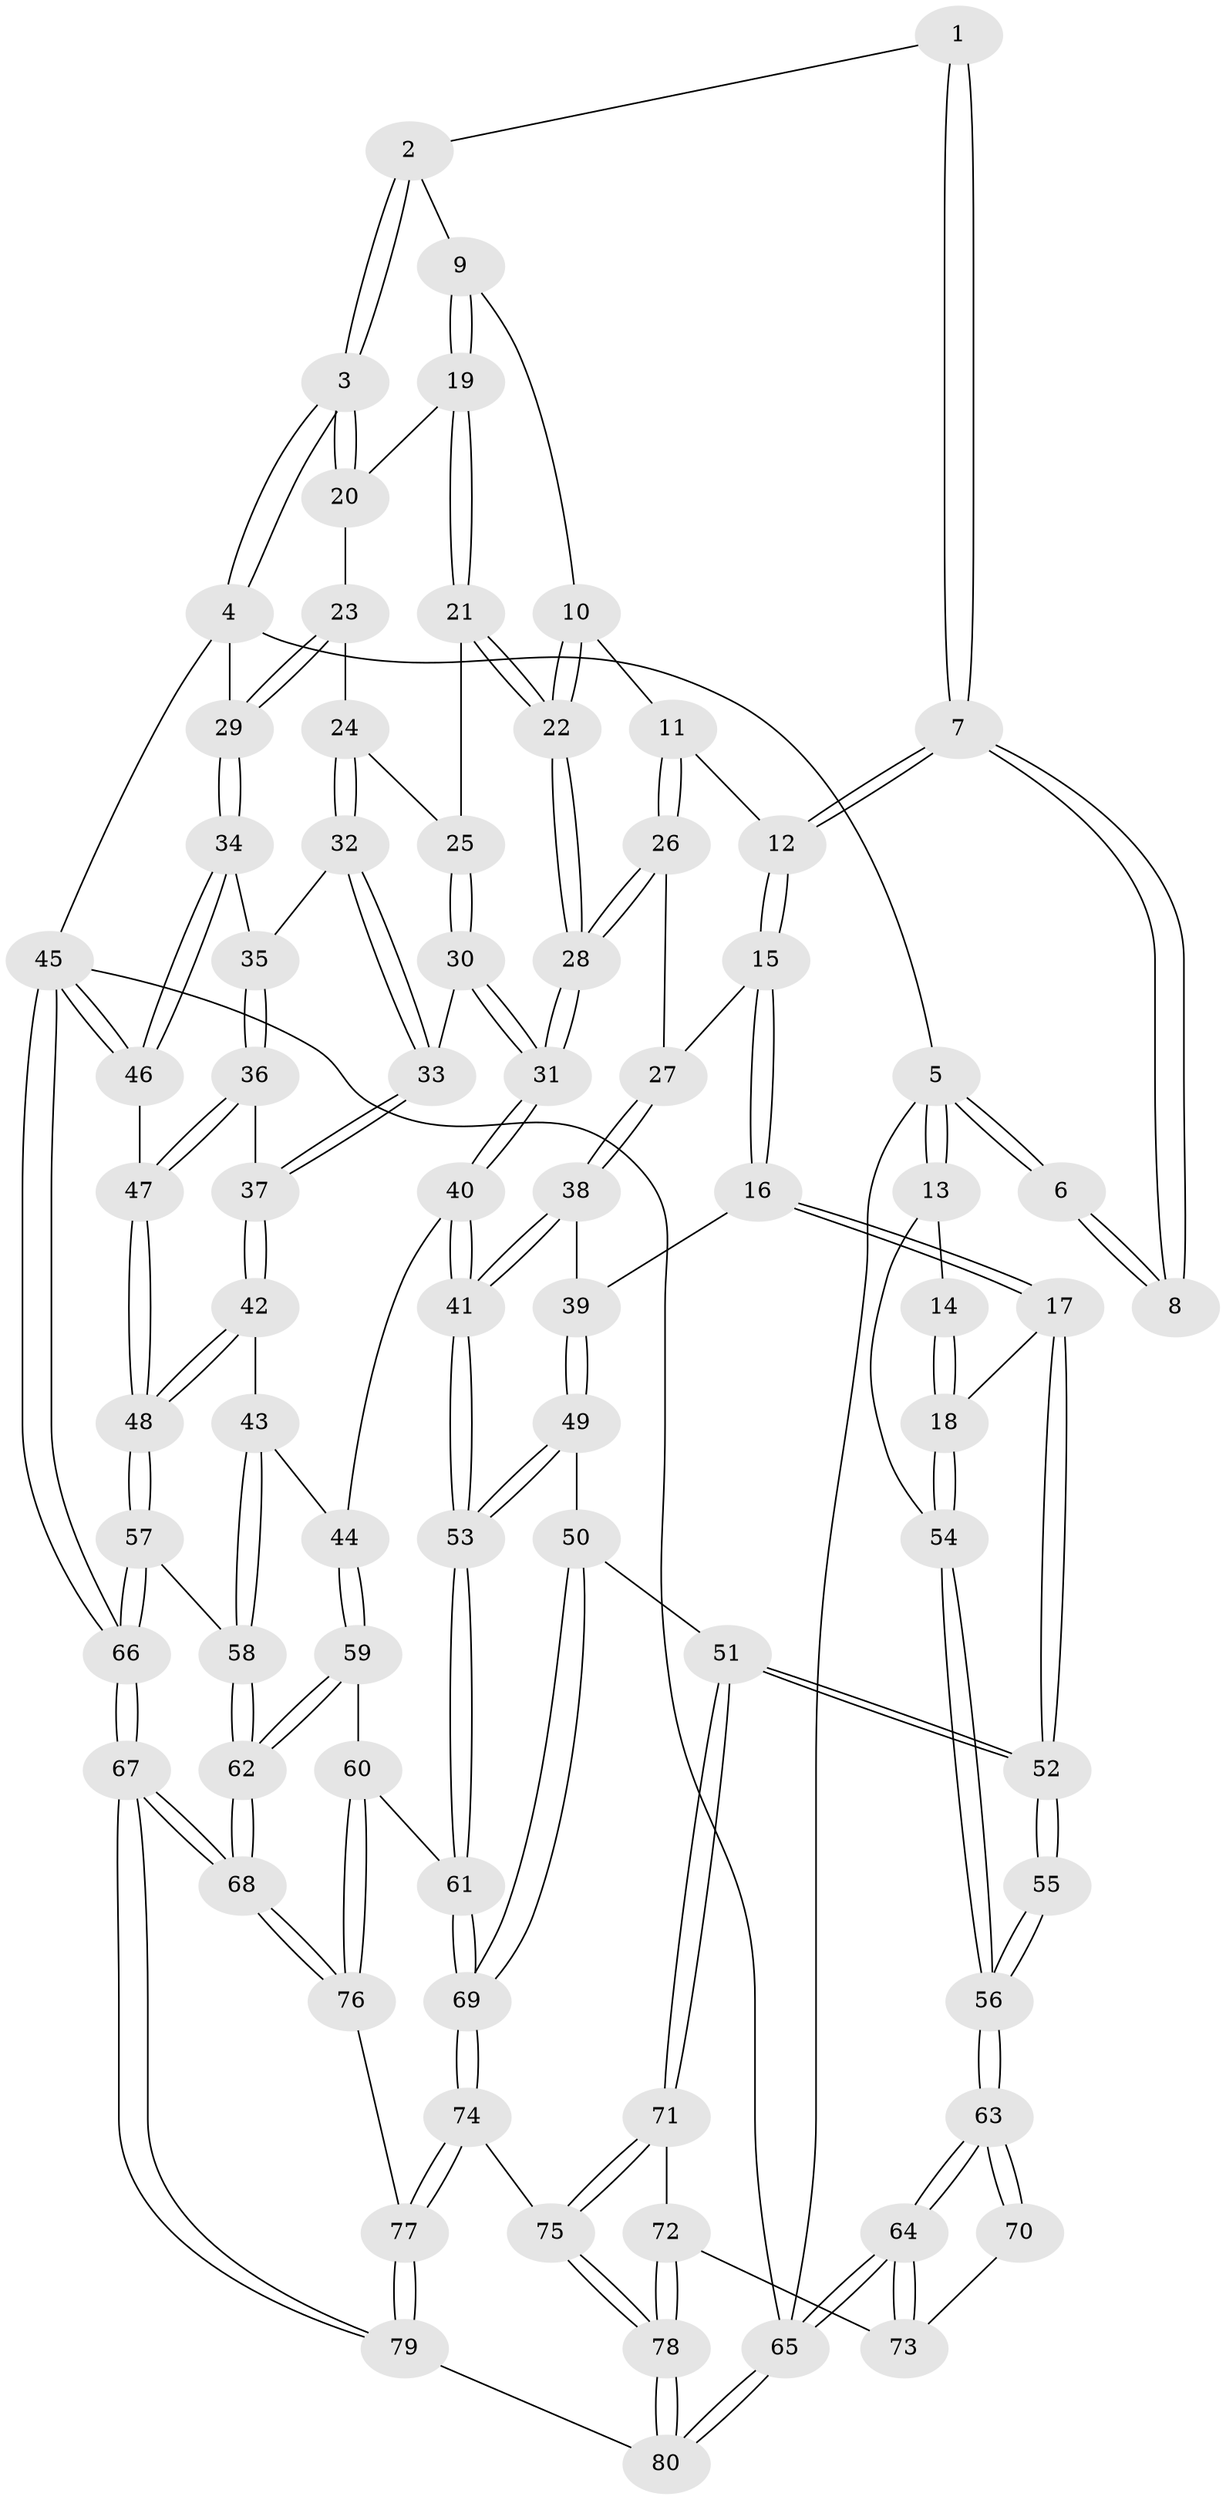 // Generated by graph-tools (version 1.1) at 2025/27/03/09/25 03:27:10]
// undirected, 80 vertices, 197 edges
graph export_dot {
graph [start="1"]
  node [color=gray90,style=filled];
  1 [pos="+0.475882189214971+0"];
  2 [pos="+0.4891542890080957+0"];
  3 [pos="+1+0"];
  4 [pos="+1+0"];
  5 [pos="+0+0"];
  6 [pos="+0.0934392096457279+0"];
  7 [pos="+0.3467311042094906+0.1664533962241898"];
  8 [pos="+0.22868844773254868+0.1276752143884964"];
  9 [pos="+0.6559128043112809+0.16342145662401703"];
  10 [pos="+0.47780836980101127+0.22237341504490596"];
  11 [pos="+0.40833068128110345+0.2191478652229072"];
  12 [pos="+0.34719812198243744+0.16883410925669556"];
  13 [pos="+0+0"];
  14 [pos="+0.16393304221623442+0.12782878515867116"];
  15 [pos="+0.2538969263605365+0.2967006257098235"];
  16 [pos="+0.13603535477662354+0.41984004864500113"];
  17 [pos="+0.034375580493482286+0.41838684295138256"];
  18 [pos="+0+0.40793438062552473"];
  19 [pos="+0.6969095372462665+0.19247275672526934"];
  20 [pos="+0.8054653599419384+0.11810969896250488"];
  21 [pos="+0.702395577544538+0.25313219668454356"];
  22 [pos="+0.6387637638948127+0.3714460317309522"];
  23 [pos="+0.9012194578625126+0.28794591962465144"];
  24 [pos="+0.8845384602749807+0.3099847105153362"];
  25 [pos="+0.8304071407226213+0.3112562925713541"];
  26 [pos="+0.44297053308334905+0.3447964304671847"];
  27 [pos="+0.4065670447408724+0.40041272522105614"];
  28 [pos="+0.6278867879999092+0.4132928661369098"];
  29 [pos="+1+0"];
  30 [pos="+0.7923551165009944+0.44493331852127616"];
  31 [pos="+0.6457272915756338+0.5154070427758743"];
  32 [pos="+0.8920636258722906+0.32611075046225546"];
  33 [pos="+0.8473539951900613+0.44704334881554"];
  34 [pos="+1+0.3107184737315339"];
  35 [pos="+0.9154793748541703+0.3528366976330751"];
  36 [pos="+0.9852940864930143+0.48959991749439535"];
  37 [pos="+0.9525101174641213+0.4975297642034466"];
  38 [pos="+0.3896246459883003+0.44517650160446165"];
  39 [pos="+0.2532349950052761+0.5002064384013348"];
  40 [pos="+0.644014759215756+0.5234033483566652"];
  41 [pos="+0.5742773828397609+0.5672567577305684"];
  42 [pos="+0.895452033225411+0.5488996083525511"];
  43 [pos="+0.7629521103455122+0.591072404127387"];
  44 [pos="+0.6768112262671534+0.5507157280970211"];
  45 [pos="+1+1"];
  46 [pos="+1+0.4952099536724134"];
  47 [pos="+1+0.5011412195592828"];
  48 [pos="+0.9179486491965664+0.6866790745107421"];
  49 [pos="+0.3039912476741799+0.6248452058398881"];
  50 [pos="+0.26958177637799313+0.6897039647613978"];
  51 [pos="+0.18963317185373516+0.7417213778886279"];
  52 [pos="+0.17376299940090761+0.737582732076538"];
  53 [pos="+0.5135856025182+0.6493214157289033"];
  54 [pos="+0+0.4110314188480983"];
  55 [pos="+0.12488346358058695+0.7422412926185655"];
  56 [pos="+0+0.5885658329670856"];
  57 [pos="+0.9146754336426114+0.6990950730931266"];
  58 [pos="+0.8126305754856334+0.6655818787015841"];
  59 [pos="+0.7255173984228004+0.8657938780835477"];
  60 [pos="+0.6081098822724512+0.8242871646099954"];
  61 [pos="+0.5189292442417661+0.7253467059548041"];
  62 [pos="+0.7342537007327559+0.8719255668401467"];
  63 [pos="+0+0.8332712629335717"];
  64 [pos="+0+1"];
  65 [pos="+0+1"];
  66 [pos="+1+1"];
  67 [pos="+1+1"];
  68 [pos="+0.7976950168484515+0.9540394696094397"];
  69 [pos="+0.388612026137874+0.8502630673592484"];
  70 [pos="+0.08692143081004172+0.786776188820911"];
  71 [pos="+0.20051524632612752+0.827266029573952"];
  72 [pos="+0.1900940341836824+0.8607291356380442"];
  73 [pos="+0.06186803066696354+0.9135567975232938"];
  74 [pos="+0.3853881405253267+0.8626738735651998"];
  75 [pos="+0.37634042082351504+0.8658869937136815"];
  76 [pos="+0.4780952881400651+0.9721872626033983"];
  77 [pos="+0.4634836748221547+0.9819135377547608"];
  78 [pos="+0.245752640224548+0.9723760298703815"];
  79 [pos="+0.4358929281740691+1"];
  80 [pos="+0.18746504184075335+1"];
  1 -- 2;
  1 -- 7;
  1 -- 7;
  2 -- 3;
  2 -- 3;
  2 -- 9;
  3 -- 4;
  3 -- 4;
  3 -- 20;
  3 -- 20;
  4 -- 5;
  4 -- 29;
  4 -- 45;
  5 -- 6;
  5 -- 6;
  5 -- 13;
  5 -- 13;
  5 -- 65;
  6 -- 8;
  6 -- 8;
  7 -- 8;
  7 -- 8;
  7 -- 12;
  7 -- 12;
  9 -- 10;
  9 -- 19;
  9 -- 19;
  10 -- 11;
  10 -- 22;
  10 -- 22;
  11 -- 12;
  11 -- 26;
  11 -- 26;
  12 -- 15;
  12 -- 15;
  13 -- 14;
  13 -- 54;
  14 -- 18;
  14 -- 18;
  15 -- 16;
  15 -- 16;
  15 -- 27;
  16 -- 17;
  16 -- 17;
  16 -- 39;
  17 -- 18;
  17 -- 52;
  17 -- 52;
  18 -- 54;
  18 -- 54;
  19 -- 20;
  19 -- 21;
  19 -- 21;
  20 -- 23;
  21 -- 22;
  21 -- 22;
  21 -- 25;
  22 -- 28;
  22 -- 28;
  23 -- 24;
  23 -- 29;
  23 -- 29;
  24 -- 25;
  24 -- 32;
  24 -- 32;
  25 -- 30;
  25 -- 30;
  26 -- 27;
  26 -- 28;
  26 -- 28;
  27 -- 38;
  27 -- 38;
  28 -- 31;
  28 -- 31;
  29 -- 34;
  29 -- 34;
  30 -- 31;
  30 -- 31;
  30 -- 33;
  31 -- 40;
  31 -- 40;
  32 -- 33;
  32 -- 33;
  32 -- 35;
  33 -- 37;
  33 -- 37;
  34 -- 35;
  34 -- 46;
  34 -- 46;
  35 -- 36;
  35 -- 36;
  36 -- 37;
  36 -- 47;
  36 -- 47;
  37 -- 42;
  37 -- 42;
  38 -- 39;
  38 -- 41;
  38 -- 41;
  39 -- 49;
  39 -- 49;
  40 -- 41;
  40 -- 41;
  40 -- 44;
  41 -- 53;
  41 -- 53;
  42 -- 43;
  42 -- 48;
  42 -- 48;
  43 -- 44;
  43 -- 58;
  43 -- 58;
  44 -- 59;
  44 -- 59;
  45 -- 46;
  45 -- 46;
  45 -- 66;
  45 -- 66;
  45 -- 65;
  46 -- 47;
  47 -- 48;
  47 -- 48;
  48 -- 57;
  48 -- 57;
  49 -- 50;
  49 -- 53;
  49 -- 53;
  50 -- 51;
  50 -- 69;
  50 -- 69;
  51 -- 52;
  51 -- 52;
  51 -- 71;
  51 -- 71;
  52 -- 55;
  52 -- 55;
  53 -- 61;
  53 -- 61;
  54 -- 56;
  54 -- 56;
  55 -- 56;
  55 -- 56;
  56 -- 63;
  56 -- 63;
  57 -- 58;
  57 -- 66;
  57 -- 66;
  58 -- 62;
  58 -- 62;
  59 -- 60;
  59 -- 62;
  59 -- 62;
  60 -- 61;
  60 -- 76;
  60 -- 76;
  61 -- 69;
  61 -- 69;
  62 -- 68;
  62 -- 68;
  63 -- 64;
  63 -- 64;
  63 -- 70;
  63 -- 70;
  64 -- 65;
  64 -- 65;
  64 -- 73;
  64 -- 73;
  65 -- 80;
  65 -- 80;
  66 -- 67;
  66 -- 67;
  67 -- 68;
  67 -- 68;
  67 -- 79;
  67 -- 79;
  68 -- 76;
  68 -- 76;
  69 -- 74;
  69 -- 74;
  70 -- 73;
  71 -- 72;
  71 -- 75;
  71 -- 75;
  72 -- 73;
  72 -- 78;
  72 -- 78;
  74 -- 75;
  74 -- 77;
  74 -- 77;
  75 -- 78;
  75 -- 78;
  76 -- 77;
  77 -- 79;
  77 -- 79;
  78 -- 80;
  78 -- 80;
  79 -- 80;
}
